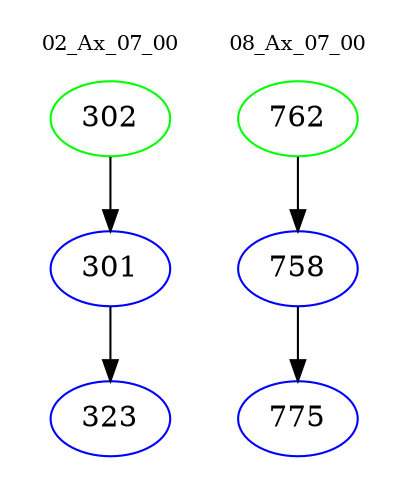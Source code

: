 digraph{
subgraph cluster_0 {
color = white
label = "02_Ax_07_00";
fontsize=10;
T0_302 [label="302", color="green"]
T0_302 -> T0_301 [color="black"]
T0_301 [label="301", color="blue"]
T0_301 -> T0_323 [color="black"]
T0_323 [label="323", color="blue"]
}
subgraph cluster_1 {
color = white
label = "08_Ax_07_00";
fontsize=10;
T1_762 [label="762", color="green"]
T1_762 -> T1_758 [color="black"]
T1_758 [label="758", color="blue"]
T1_758 -> T1_775 [color="black"]
T1_775 [label="775", color="blue"]
}
}
